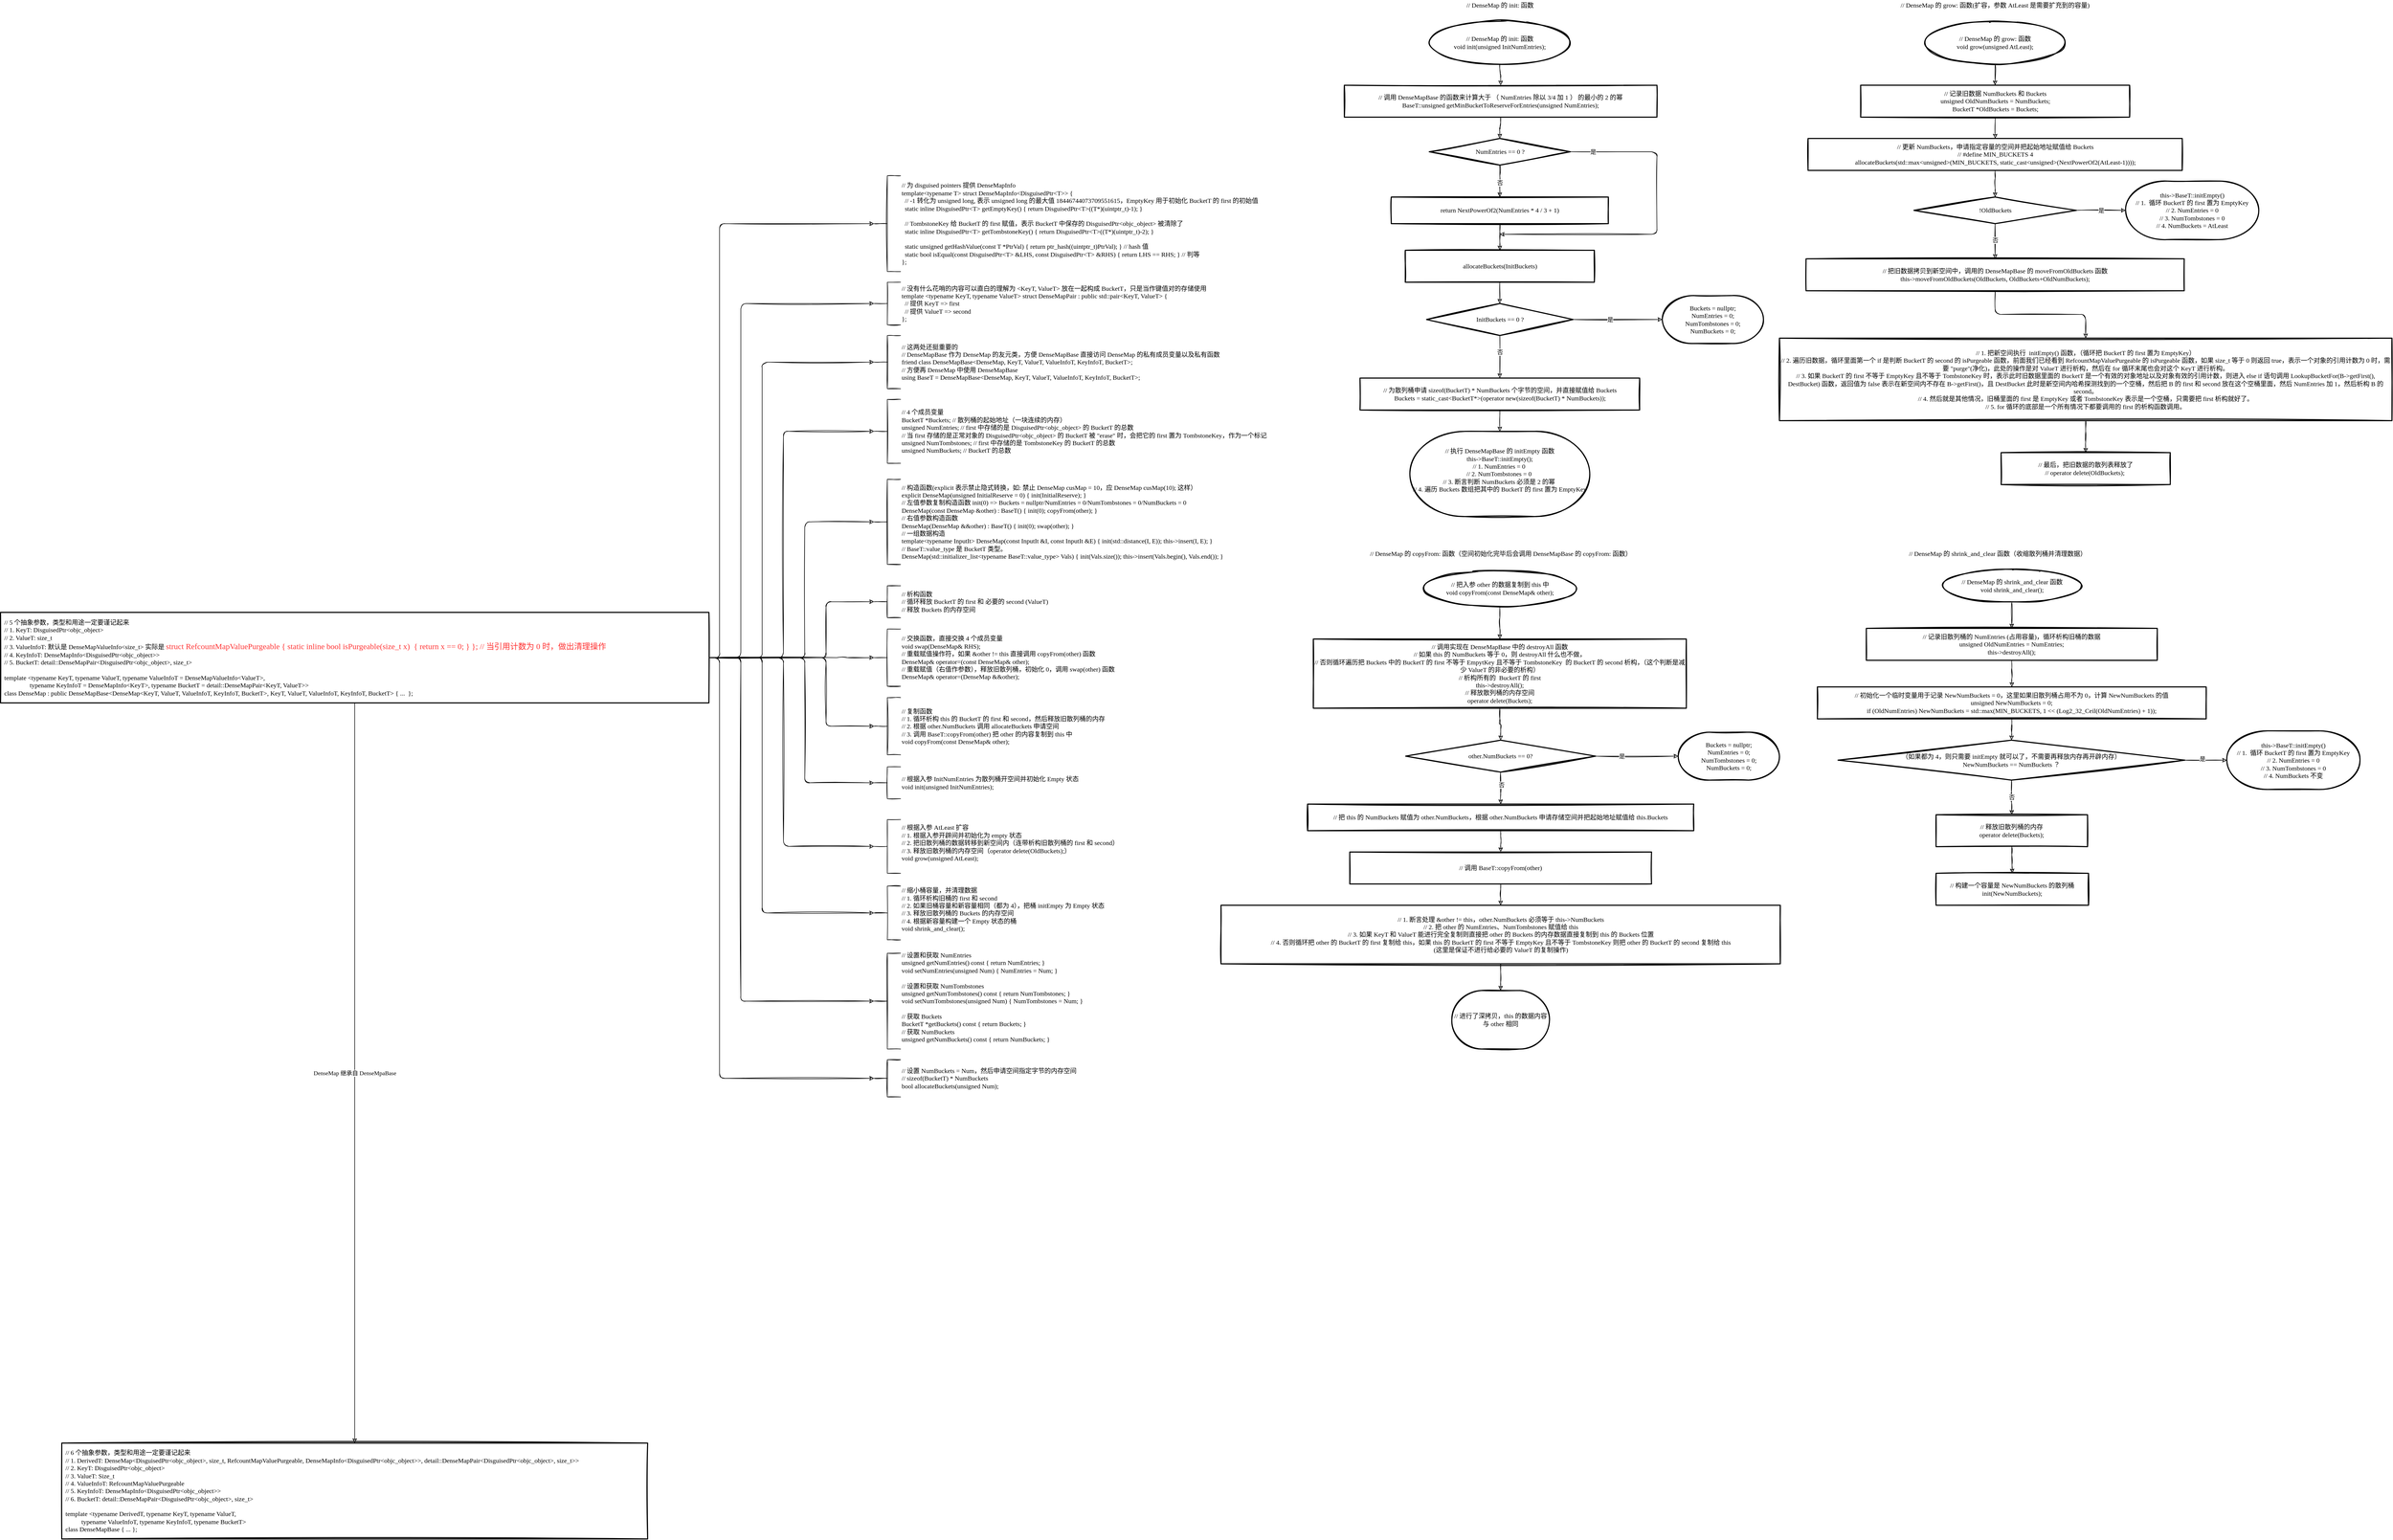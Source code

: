 <mxfile version="13.5.7" type="device"><diagram id="C5RBs43oDa-KdzZeNtuy" name="Page-1"><mxGraphModel dx="4408" dy="2213" grid="1" gridSize="10" guides="1" tooltips="1" connect="1" arrows="1" fold="1" page="1" pageScale="1" pageWidth="827" pageHeight="1169" math="0" shadow="0"><root><mxCell id="WIyWlLk6GJQsqaUBKTNV-0"/><mxCell id="WIyWlLk6GJQsqaUBKTNV-1" parent="WIyWlLk6GJQsqaUBKTNV-0"/><mxCell id="mRfJCPxeIyKDaVydhmNO-0" value="&lt;div&gt;&lt;span&gt;// 6 个抽象参数，类型和用途一定要谨记起来&lt;/span&gt;&lt;/div&gt;&lt;div&gt;&lt;span&gt;// 1. DerivedT: DenseMap&amp;lt;DisguisedPtr&amp;lt;objc_object&amp;gt;, size_t, RefcountMapValuePurgeable, DenseMapInfo&amp;lt;DisguisedPtr&amp;lt;objc_object&amp;gt;&amp;gt;, detail::DenseMapPair&amp;lt;DisguisedPtr&amp;lt;objc_object&amp;gt;, size_t&amp;gt;&amp;gt;&lt;/span&gt;&lt;br&gt;&lt;/div&gt;&lt;div&gt;// 2. KeyT: DisguisedPtr&amp;lt;objc_object&amp;gt;&lt;/div&gt;&lt;div&gt;// 3. ValueT: Size_t&lt;/div&gt;&lt;div&gt;// 4. ValueInfoT: RefcountMapValuePurgeable&lt;/div&gt;&lt;div&gt;// 5. KeyInfoT: DenseMapInfo&amp;lt;DisguisedPtr&amp;lt;objc_object&amp;gt;&amp;gt;&amp;nbsp;&lt;/div&gt;&lt;div&gt;// 6. BucketT: detail::DenseMapPair&amp;lt;DisguisedPtr&amp;lt;objc_object&amp;gt;, size_t&amp;gt;&lt;/div&gt;&lt;div&gt;&lt;br&gt;&lt;/div&gt;&lt;div&gt;template &amp;lt;typename DerivedT, typename KeyT, typename ValueT,&lt;/div&gt;&lt;div&gt;&amp;nbsp; &amp;nbsp; &amp;nbsp; &amp;nbsp; &amp;nbsp; typename ValueInfoT, typename KeyInfoT, typename BucketT&amp;gt;&lt;/div&gt;&lt;div&gt;class DenseMapBase { ... };&lt;/div&gt;" style="whiteSpace=wrap;html=1;absoluteArcSize=1;arcSize=14;strokeWidth=2;align=left;spacingLeft=5;fontFamily=Comic Sans MS;sketch=1;" parent="WIyWlLk6GJQsqaUBKTNV-1" vertex="1"><mxGeometry x="-2075" y="1580" width="1100" height="180" as="geometry"/></mxCell><mxCell id="Aoy8YvqhzSlC-pPpkHlZ-3" value="DenseMap 继承自 DenseMpaBase" style="edgeStyle=orthogonalEdgeStyle;orthogonalLoop=1;jettySize=auto;html=1;entryX=0.5;entryY=0;entryDx=0;entryDy=0;fontFamily=Comic Sans MS;sketch=1;" parent="WIyWlLk6GJQsqaUBKTNV-1" source="Aoy8YvqhzSlC-pPpkHlZ-1" target="mRfJCPxeIyKDaVydhmNO-0" edge="1"><mxGeometry relative="1" as="geometry"/></mxCell><mxCell id="5j2uLAZRHFeiAkOaG-69-5" style="edgeStyle=orthogonalEdgeStyle;rounded=1;sketch=1;orthogonalLoop=1;jettySize=auto;html=1;fontFamily=Comic Sans MS;entryX=0;entryY=0.5;entryDx=0;entryDy=0;entryPerimeter=0;" edge="1" parent="WIyWlLk6GJQsqaUBKTNV-1" source="Aoy8YvqhzSlC-pPpkHlZ-1" target="5j2uLAZRHFeiAkOaG-69-4"><mxGeometry relative="1" as="geometry"><mxPoint x="-840" y="-180" as="targetPoint"/><Array as="points"><mxPoint x="-840" y="105"/><mxPoint x="-840" y="-710"/></Array></mxGeometry></mxCell><mxCell id="5j2uLAZRHFeiAkOaG-69-7" style="edgeStyle=orthogonalEdgeStyle;rounded=1;sketch=1;orthogonalLoop=1;jettySize=auto;html=1;fontFamily=Comic Sans MS;entryX=0;entryY=0.5;entryDx=0;entryDy=0;entryPerimeter=0;" edge="1" parent="WIyWlLk6GJQsqaUBKTNV-1" source="Aoy8YvqhzSlC-pPpkHlZ-1" target="5j2uLAZRHFeiAkOaG-69-6"><mxGeometry relative="1" as="geometry"><mxPoint x="-740" y="-560" as="targetPoint"/><Array as="points"><mxPoint x="-800" y="105"/><mxPoint x="-800" y="-560"/></Array></mxGeometry></mxCell><mxCell id="5j2uLAZRHFeiAkOaG-69-9" style="edgeStyle=orthogonalEdgeStyle;rounded=1;sketch=1;orthogonalLoop=1;jettySize=auto;html=1;fontFamily=Comic Sans MS;entryX=0;entryY=0.5;entryDx=0;entryDy=0;entryPerimeter=0;" edge="1" parent="WIyWlLk6GJQsqaUBKTNV-1" source="Aoy8YvqhzSlC-pPpkHlZ-1" target="5j2uLAZRHFeiAkOaG-69-8"><mxGeometry relative="1" as="geometry"><mxPoint x="-680" y="-450" as="targetPoint"/><Array as="points"><mxPoint x="-760" y="105"/><mxPoint x="-760" y="-450"/></Array></mxGeometry></mxCell><mxCell id="5j2uLAZRHFeiAkOaG-69-11" style="edgeStyle=orthogonalEdgeStyle;rounded=1;sketch=1;orthogonalLoop=1;jettySize=auto;html=1;fontFamily=Comic Sans MS;entryX=0;entryY=0.5;entryDx=0;entryDy=0;entryPerimeter=0;" edge="1" parent="WIyWlLk6GJQsqaUBKTNV-1" source="Aoy8YvqhzSlC-pPpkHlZ-1" target="5j2uLAZRHFeiAkOaG-69-10"><mxGeometry relative="1" as="geometry"><mxPoint x="-710" y="-330" as="targetPoint"/><Array as="points"><mxPoint x="-720" y="105"/><mxPoint x="-720" y="-320"/><mxPoint x="-550" y="-320"/></Array></mxGeometry></mxCell><mxCell id="5j2uLAZRHFeiAkOaG-69-46" style="edgeStyle=orthogonalEdgeStyle;rounded=1;sketch=1;orthogonalLoop=1;jettySize=auto;html=1;fontFamily=Comic Sans MS;entryX=0;entryY=0.5;entryDx=0;entryDy=0;entryPerimeter=0;" edge="1" parent="WIyWlLk6GJQsqaUBKTNV-1" source="Aoy8YvqhzSlC-pPpkHlZ-1" target="5j2uLAZRHFeiAkOaG-69-45"><mxGeometry relative="1" as="geometry"><mxPoint x="-680" y="-170" as="targetPoint"/><Array as="points"><mxPoint x="-680" y="105"/><mxPoint x="-680" y="-150"/></Array></mxGeometry></mxCell><mxCell id="5j2uLAZRHFeiAkOaG-69-67" style="edgeStyle=orthogonalEdgeStyle;rounded=1;sketch=1;orthogonalLoop=1;jettySize=auto;html=1;fontFamily=Comic Sans MS;entryX=0;entryY=0.5;entryDx=0;entryDy=0;entryPerimeter=0;" edge="1" parent="WIyWlLk6GJQsqaUBKTNV-1" source="Aoy8YvqhzSlC-pPpkHlZ-1" target="5j2uLAZRHFeiAkOaG-69-66"><mxGeometry relative="1" as="geometry"><mxPoint x="-630" as="targetPoint"/><Array as="points"><mxPoint x="-640" y="105"/><mxPoint x="-640"/></Array></mxGeometry></mxCell><mxCell id="5j2uLAZRHFeiAkOaG-69-106" style="edgeStyle=orthogonalEdgeStyle;rounded=1;sketch=1;orthogonalLoop=1;jettySize=auto;html=1;entryX=0;entryY=0.5;entryDx=0;entryDy=0;entryPerimeter=0;fontFamily=Comic Sans MS;" edge="1" parent="WIyWlLk6GJQsqaUBKTNV-1" source="Aoy8YvqhzSlC-pPpkHlZ-1" target="5j2uLAZRHFeiAkOaG-69-105"><mxGeometry relative="1" as="geometry"><Array as="points"><mxPoint x="-610" y="105"/><mxPoint x="-610" y="105"/></Array></mxGeometry></mxCell><mxCell id="5j2uLAZRHFeiAkOaG-69-108" style="edgeStyle=orthogonalEdgeStyle;rounded=1;sketch=1;orthogonalLoop=1;jettySize=auto;html=1;fontFamily=Comic Sans MS;entryX=0;entryY=0.5;entryDx=0;entryDy=0;entryPerimeter=0;" edge="1" parent="WIyWlLk6GJQsqaUBKTNV-1" source="Aoy8YvqhzSlC-pPpkHlZ-1" target="5j2uLAZRHFeiAkOaG-69-107"><mxGeometry relative="1" as="geometry"><mxPoint x="-600" y="240.0" as="targetPoint"/><Array as="points"><mxPoint x="-640" y="105"/><mxPoint x="-640" y="234"/></Array></mxGeometry></mxCell><mxCell id="5j2uLAZRHFeiAkOaG-69-110" style="edgeStyle=orthogonalEdgeStyle;rounded=1;sketch=1;orthogonalLoop=1;jettySize=auto;html=1;fontFamily=Comic Sans MS;entryX=0;entryY=0.5;entryDx=0;entryDy=0;entryPerimeter=0;" edge="1" parent="WIyWlLk6GJQsqaUBKTNV-1" source="Aoy8YvqhzSlC-pPpkHlZ-1" target="5j2uLAZRHFeiAkOaG-69-109"><mxGeometry relative="1" as="geometry"><mxPoint x="-660" y="360.0" as="targetPoint"/><Array as="points"><mxPoint x="-680" y="105"/><mxPoint x="-680" y="340"/></Array></mxGeometry></mxCell><mxCell id="5j2uLAZRHFeiAkOaG-69-112" style="edgeStyle=orthogonalEdgeStyle;rounded=1;sketch=1;orthogonalLoop=1;jettySize=auto;html=1;fontFamily=Comic Sans MS;entryX=0;entryY=0.5;entryDx=0;entryDy=0;entryPerimeter=0;" edge="1" parent="WIyWlLk6GJQsqaUBKTNV-1" source="Aoy8YvqhzSlC-pPpkHlZ-1" target="5j2uLAZRHFeiAkOaG-69-111"><mxGeometry relative="1" as="geometry"><mxPoint x="-720" y="430.0" as="targetPoint"/><Array as="points"><mxPoint x="-720" y="105"/><mxPoint x="-720" y="460"/></Array></mxGeometry></mxCell><mxCell id="5j2uLAZRHFeiAkOaG-69-114" style="edgeStyle=orthogonalEdgeStyle;rounded=1;sketch=1;orthogonalLoop=1;jettySize=auto;html=1;fontFamily=Comic Sans MS;entryX=0;entryY=0.5;entryDx=0;entryDy=0;entryPerimeter=0;" edge="1" parent="WIyWlLk6GJQsqaUBKTNV-1" source="Aoy8YvqhzSlC-pPpkHlZ-1" target="5j2uLAZRHFeiAkOaG-69-113"><mxGeometry relative="1" as="geometry"><mxPoint x="-750" y="580.0" as="targetPoint"/><Array as="points"><mxPoint x="-760" y="105"/><mxPoint x="-760" y="585"/></Array></mxGeometry></mxCell><mxCell id="5j2uLAZRHFeiAkOaG-69-116" style="edgeStyle=orthogonalEdgeStyle;rounded=1;sketch=1;orthogonalLoop=1;jettySize=auto;html=1;fontFamily=Comic Sans MS;entryX=0;entryY=0.5;entryDx=0;entryDy=0;entryPerimeter=0;" edge="1" parent="WIyWlLk6GJQsqaUBKTNV-1" source="Aoy8YvqhzSlC-pPpkHlZ-1" target="5j2uLAZRHFeiAkOaG-69-115"><mxGeometry relative="1" as="geometry"><mxPoint x="-780" y="710.0" as="targetPoint"/><Array as="points"><mxPoint x="-800" y="105"/><mxPoint x="-800" y="750"/></Array></mxGeometry></mxCell><mxCell id="5j2uLAZRHFeiAkOaG-69-118" style="edgeStyle=orthogonalEdgeStyle;rounded=1;sketch=1;orthogonalLoop=1;jettySize=auto;html=1;fontFamily=Comic Sans MS;entryX=0;entryY=0.5;entryDx=0;entryDy=0;entryPerimeter=0;" edge="1" parent="WIyWlLk6GJQsqaUBKTNV-1" source="Aoy8YvqhzSlC-pPpkHlZ-1" target="5j2uLAZRHFeiAkOaG-69-117"><mxGeometry relative="1" as="geometry"><mxPoint x="-810" y="900.0" as="targetPoint"/><Array as="points"><mxPoint x="-840" y="105"/><mxPoint x="-840" y="895"/></Array></mxGeometry></mxCell><mxCell id="Aoy8YvqhzSlC-pPpkHlZ-1" value="&lt;div&gt;// 5 个抽象参数，类型和用途一定要谨记起来&lt;/div&gt;&lt;div&gt;// 1. KeyT: DisguisedPtr&amp;lt;objc_object&amp;gt;&lt;/div&gt;&lt;div&gt;// 2. ValueT: size_t&lt;/div&gt;&lt;div&gt;// 3. ValueInfoT: 默认是 DenseMapValueInfo&amp;lt;size_t&amp;gt; 实际是 &lt;font style=&quot;font-size: 15px&quot; color=&quot;#ff3333&quot;&gt;struct RefcountMapValuePurgeable { static inline bool isPurgeable(size_t x)&amp;nbsp; { return x == 0; } }; // 当引用计数为 0 时，做出清理操作&lt;/font&gt;&lt;/div&gt;&lt;div&gt;// 4. KeyInfoT: DenseMapInfo&amp;lt;DisguisedPtr&amp;lt;objc_object&amp;gt;&amp;gt;&lt;/div&gt;&lt;div&gt;// 5. BucketT: detail::DenseMapPair&amp;lt;DisguisedPtr&amp;lt;objc_object&amp;gt;, size_t&amp;gt;&lt;/div&gt;&lt;div&gt;&lt;br&gt;&lt;/div&gt;&lt;div&gt;template &amp;lt;typename KeyT, typename ValueT,&amp;nbsp;&lt;span&gt;typename ValueInfoT = DenseMapValueInfo&amp;lt;ValueT&amp;gt;,&amp;nbsp;&lt;/span&gt;&lt;/div&gt;&lt;div&gt;&lt;span&gt;&amp;nbsp; &amp;nbsp; &amp;nbsp; &amp;nbsp; &amp;nbsp; &amp;nbsp; &amp;nbsp; &amp;nbsp; typename KeyInfoT = DenseMapInfo&amp;lt;KeyT&amp;gt;,&amp;nbsp;&lt;/span&gt;&lt;span&gt;typename BucketT = detail::DenseMapPair&amp;lt;KeyT, ValueT&amp;gt;&amp;gt;&lt;/span&gt;&lt;/div&gt;&lt;div&gt;class DenseMap : public DenseMapBase&amp;lt;DenseMap&amp;lt;KeyT, ValueT, ValueInfoT, KeyInfoT, BucketT&amp;gt;,&amp;nbsp;&lt;span&gt;KeyT, ValueT, ValueInfoT, KeyInfoT, BucketT&amp;gt; { ...&amp;nbsp; };&lt;/span&gt;&lt;/div&gt;" style="whiteSpace=wrap;html=1;fontFamily=Comic Sans MS;align=left;strokeWidth=2;spacingLeft=5;arcSize=14;sketch=1;" parent="WIyWlLk6GJQsqaUBKTNV-1" vertex="1"><mxGeometry x="-2190" y="20" width="1330" height="170" as="geometry"/></mxCell><mxCell id="5j2uLAZRHFeiAkOaG-69-4" value="&lt;span&gt;// 为 disguised pointers 提供 DenseMapInfo&lt;/span&gt;&lt;br&gt;&lt;div&gt;template&amp;lt;typename T&amp;gt; struct DenseMapInfo&amp;lt;DisguisedPtr&amp;lt;T&amp;gt;&amp;gt; {&lt;/div&gt;&lt;div&gt;&amp;nbsp; // -1 转化为 unsigned long, 表示 unsigned long 的最大值 18446744073709551615，EmptyKey 用于初始化 BucketT 的 first 的初始值&lt;/div&gt;&lt;div&gt;&amp;nbsp; static inline DisguisedPtr&amp;lt;T&amp;gt; getEmptyKey() { return DisguisedPtr&amp;lt;T&amp;gt;((T*)(uintptr_t)-1); }&lt;/div&gt;&lt;div&gt;&lt;br&gt;&lt;/div&gt;&lt;div&gt;&amp;nbsp; // TombstoneKey 给 BucketT 的 first 赋值，表示 BucketT 中保存的 DisguisedPtr&amp;lt;objc_object&amp;gt; 被清除了&lt;/div&gt;&lt;div&gt;&amp;nbsp; static inline DisguisedPtr&amp;lt;T&amp;gt; getTombstoneKey() { return DisguisedPtr&amp;lt;T&amp;gt;((T*)(uintptr_t)-2); }&lt;/div&gt;&lt;div&gt;&lt;br&gt;&lt;/div&gt;&lt;div&gt;&amp;nbsp; static unsigned getHashValue(const T *PtrVal) { return ptr_hash((uintptr_t)PtrVal); } // hash 值&lt;/div&gt;&lt;div&gt;&amp;nbsp; static bool isEqual(const DisguisedPtr&amp;lt;T&amp;gt; &amp;amp;LHS, const DisguisedPtr&amp;lt;T&amp;gt; &amp;amp;RHS) { return LHS == RHS; } // 判等&lt;/div&gt;&lt;div&gt;};&lt;/div&gt;" style="strokeWidth=1;html=1;shape=mxgraph.flowchart.annotation_2;align=left;labelPosition=right;pointerEvents=1;rounded=0;sketch=1;fontFamily=Comic Sans MS;" vertex="1" parent="WIyWlLk6GJQsqaUBKTNV-1"><mxGeometry x="-550" y="-800" width="50" height="180" as="geometry"/></mxCell><mxCell id="5j2uLAZRHFeiAkOaG-69-6" value="&lt;div&gt;// 没有什么花哨的内容可以直白的理解为 &amp;lt;KeyT, ValueT&amp;gt; 放在一起构成 BucketT，只是当作键值对的存储使用&lt;/div&gt;&lt;div&gt;template &amp;lt;typename KeyT, typename ValueT&amp;gt; struct DenseMapPair : public std::pair&amp;lt;KeyT, ValueT&amp;gt; {&lt;/div&gt;&lt;div&gt;&amp;nbsp; // 提供 KeyT =&amp;gt; first&amp;nbsp;&lt;/div&gt;&lt;div&gt;&amp;nbsp; // 提供 ValueT =&amp;gt; second&amp;nbsp;&lt;/div&gt;&lt;div&gt;};&lt;/div&gt;" style="strokeWidth=1;html=1;shape=mxgraph.flowchart.annotation_2;align=left;labelPosition=right;pointerEvents=1;rounded=0;sketch=1;fontFamily=Comic Sans MS;" vertex="1" parent="WIyWlLk6GJQsqaUBKTNV-1"><mxGeometry x="-550" y="-600" width="50" height="80" as="geometry"/></mxCell><mxCell id="5j2uLAZRHFeiAkOaG-69-8" value="&lt;div&gt;// 这两处还挺重要的&lt;/div&gt;&lt;div&gt;// DenseMapBase 作为 DenseMap 的友元类，方便 DenseMapBase 直接访问 DenseMap 的私有成员变量以及私有函数&lt;/div&gt;&lt;div&gt;friend class DenseMapBase&amp;lt;DenseMap, KeyT, ValueT, ValueInfoT, KeyInfoT, BucketT&amp;gt;;&lt;/div&gt;&lt;div&gt;// 方便再 DenseMap 中使用 DenseMapBase&lt;/div&gt;&lt;div&gt;using BaseT = DenseMapBase&amp;lt;DenseMap, KeyT, ValueT, ValueInfoT, KeyInfoT, BucketT&amp;gt;;&lt;/div&gt;" style="strokeWidth=1;html=1;shape=mxgraph.flowchart.annotation_2;align=left;labelPosition=right;pointerEvents=1;rounded=0;sketch=1;fontFamily=Comic Sans MS;" vertex="1" parent="WIyWlLk6GJQsqaUBKTNV-1"><mxGeometry x="-550" y="-500" width="50" height="100" as="geometry"/></mxCell><mxCell id="5j2uLAZRHFeiAkOaG-69-10" value="&lt;div&gt;// 4 个成员变量&lt;/div&gt;&lt;div&gt;BucketT *Buckets; // 散列桶的起始地址（一块连续的内存）&lt;/div&gt;&lt;div&gt;unsigned NumEntries; // first 中存储的是 DisguisedPtr&amp;lt;objc_object&amp;gt; 的 BucketT 的总数&lt;/div&gt;&lt;div&gt;// 当 first 存储的是正常对象的 DisguisedPtr&amp;lt;objc_object&amp;gt; 的 BucketT 被 &quot;erase&quot; 时，会把它的 first 置为 TombstoneKey，作为一个标记&lt;/div&gt;&lt;div&gt;unsigned NumTombstones; // first 中存储的是 TombstoneKey 的 BucketT 的总数&lt;/div&gt;&lt;div&gt;unsigned NumBuckets; // BucketT 的总数&lt;/div&gt;" style="strokeWidth=1;html=1;shape=mxgraph.flowchart.annotation_2;align=left;labelPosition=right;pointerEvents=1;rounded=0;sketch=1;fontFamily=Comic Sans MS;" vertex="1" parent="WIyWlLk6GJQsqaUBKTNV-1"><mxGeometry x="-550" y="-380" width="50" height="120" as="geometry"/></mxCell><mxCell id="5j2uLAZRHFeiAkOaG-69-20" value="" style="edgeStyle=orthogonalEdgeStyle;rounded=1;sketch=1;orthogonalLoop=1;jettySize=auto;html=1;fontFamily=Comic Sans MS;" edge="1" parent="WIyWlLk6GJQsqaUBKTNV-1" source="5j2uLAZRHFeiAkOaG-69-13" target="5j2uLAZRHFeiAkOaG-69-19"><mxGeometry relative="1" as="geometry"/></mxCell><mxCell id="5j2uLAZRHFeiAkOaG-69-13" value="// DenseMap 的 init: 函数&lt;br&gt;void init(unsigned InitNumEntries);" style="strokeWidth=2;html=1;shape=mxgraph.flowchart.start_1;whiteSpace=wrap;rounded=0;sketch=1;fillColor=#ffffff;fontFamily=Comic Sans MS;align=center;spacingLeft=0;spacing=2;spacingTop=0;spacingBottom=0;" vertex="1" parent="WIyWlLk6GJQsqaUBKTNV-1"><mxGeometry x="490" y="-1090" width="270" height="80" as="geometry"/></mxCell><mxCell id="5j2uLAZRHFeiAkOaG-69-22" value="" style="edgeStyle=orthogonalEdgeStyle;rounded=1;sketch=1;orthogonalLoop=1;jettySize=auto;html=1;fontFamily=Comic Sans MS;" edge="1" parent="WIyWlLk6GJQsqaUBKTNV-1" source="5j2uLAZRHFeiAkOaG-69-19" target="5j2uLAZRHFeiAkOaG-69-21"><mxGeometry relative="1" as="geometry"/></mxCell><mxCell id="5j2uLAZRHFeiAkOaG-69-19" value="// 调用 DenseMapBase 的函数来计算大于 （ NumEntries 除以 3/4 加 1 ） 的最小的 2 的幂&lt;br&gt;BaseT::unsigned getMinBucketToReserveForEntries(unsigned NumEntries);" style="whiteSpace=wrap;html=1;rounded=0;fontFamily=Comic Sans MS;strokeWidth=2;spacing=2;spacingTop=0;spacingLeft=0;spacingBottom=0;sketch=1;" vertex="1" parent="WIyWlLk6GJQsqaUBKTNV-1"><mxGeometry x="333.13" y="-970" width="586.87" height="60" as="geometry"/></mxCell><mxCell id="5j2uLAZRHFeiAkOaG-69-24" value="" style="edgeStyle=orthogonalEdgeStyle;rounded=1;sketch=1;orthogonalLoop=1;jettySize=auto;html=1;fontFamily=Comic Sans MS;" edge="1" parent="WIyWlLk6GJQsqaUBKTNV-1" source="5j2uLAZRHFeiAkOaG-69-21" target="5j2uLAZRHFeiAkOaG-69-23"><mxGeometry relative="1" as="geometry"/></mxCell><mxCell id="5j2uLAZRHFeiAkOaG-69-25" value="否" style="edgeLabel;html=1;align=center;verticalAlign=middle;resizable=0;points=[];fontFamily=Comic Sans MS;" vertex="1" connectable="0" parent="5j2uLAZRHFeiAkOaG-69-24"><mxGeometry x="0.08" y="4" relative="1" as="geometry"><mxPoint x="-4" as="offset"/></mxGeometry></mxCell><mxCell id="5j2uLAZRHFeiAkOaG-69-37" value="是" style="edgeStyle=orthogonalEdgeStyle;rounded=1;sketch=1;orthogonalLoop=1;jettySize=auto;html=1;fontFamily=Comic Sans MS;" edge="1" parent="WIyWlLk6GJQsqaUBKTNV-1" source="5j2uLAZRHFeiAkOaG-69-21"><mxGeometry x="-0.861" relative="1" as="geometry"><mxPoint x="625" y="-690" as="targetPoint"/><Array as="points"><mxPoint x="920" y="-845"/><mxPoint x="920" y="-690"/></Array><mxPoint as="offset"/></mxGeometry></mxCell><mxCell id="5j2uLAZRHFeiAkOaG-69-21" value="NumEntries == 0 ?" style="rhombus;whiteSpace=wrap;html=1;rounded=0;fontFamily=Comic Sans MS;strokeWidth=2;spacing=2;spacingTop=0;spacingLeft=0;spacingBottom=0;sketch=1;" vertex="1" parent="WIyWlLk6GJQsqaUBKTNV-1"><mxGeometry x="492.5" y="-870" width="265" height="50" as="geometry"/></mxCell><mxCell id="5j2uLAZRHFeiAkOaG-69-28" value="" style="edgeStyle=orthogonalEdgeStyle;rounded=1;sketch=1;orthogonalLoop=1;jettySize=auto;html=1;fontFamily=Comic Sans MS;" edge="1" parent="WIyWlLk6GJQsqaUBKTNV-1" source="5j2uLAZRHFeiAkOaG-69-23" target="5j2uLAZRHFeiAkOaG-69-27"><mxGeometry relative="1" as="geometry"/></mxCell><mxCell id="5j2uLAZRHFeiAkOaG-69-23" value="return NextPowerOf2(NumEntries * 4 / 3 + 1)" style="whiteSpace=wrap;html=1;rounded=0;fontFamily=Comic Sans MS;strokeWidth=2;spacing=2;spacingTop=0;spacingLeft=0;spacingBottom=0;sketch=1;" vertex="1" parent="WIyWlLk6GJQsqaUBKTNV-1"><mxGeometry x="421.25" y="-760" width="407.5" height="50" as="geometry"/></mxCell><mxCell id="5j2uLAZRHFeiAkOaG-69-30" value="" style="edgeStyle=orthogonalEdgeStyle;rounded=1;sketch=1;orthogonalLoop=1;jettySize=auto;html=1;fontFamily=Comic Sans MS;" edge="1" parent="WIyWlLk6GJQsqaUBKTNV-1" source="5j2uLAZRHFeiAkOaG-69-27" target="5j2uLAZRHFeiAkOaG-69-29"><mxGeometry relative="1" as="geometry"/></mxCell><mxCell id="5j2uLAZRHFeiAkOaG-69-27" value="allocateBuckets(InitBuckets)" style="whiteSpace=wrap;html=1;rounded=0;fontFamily=Comic Sans MS;strokeWidth=2;spacing=2;spacingTop=0;spacingLeft=0;spacingBottom=0;sketch=1;" vertex="1" parent="WIyWlLk6GJQsqaUBKTNV-1"><mxGeometry x="447.5" y="-660" width="355" height="60" as="geometry"/></mxCell><mxCell id="5j2uLAZRHFeiAkOaG-69-32" value="" style="edgeStyle=orthogonalEdgeStyle;rounded=1;sketch=1;orthogonalLoop=1;jettySize=auto;html=1;fontFamily=Comic Sans MS;" edge="1" parent="WIyWlLk6GJQsqaUBKTNV-1" source="5j2uLAZRHFeiAkOaG-69-29" target="5j2uLAZRHFeiAkOaG-69-31"><mxGeometry relative="1" as="geometry"/></mxCell><mxCell id="5j2uLAZRHFeiAkOaG-69-33" value="是" style="edgeLabel;html=1;align=center;verticalAlign=middle;resizable=0;points=[];fontFamily=Comic Sans MS;" vertex="1" connectable="0" parent="5j2uLAZRHFeiAkOaG-69-32"><mxGeometry x="-0.259" y="2" relative="1" as="geometry"><mxPoint x="7.06" y="2" as="offset"/></mxGeometry></mxCell><mxCell id="5j2uLAZRHFeiAkOaG-69-35" value="" style="edgeStyle=orthogonalEdgeStyle;rounded=1;sketch=1;orthogonalLoop=1;jettySize=auto;html=1;fontFamily=Comic Sans MS;" edge="1" parent="WIyWlLk6GJQsqaUBKTNV-1" source="5j2uLAZRHFeiAkOaG-69-29" target="5j2uLAZRHFeiAkOaG-69-34"><mxGeometry relative="1" as="geometry"/></mxCell><mxCell id="5j2uLAZRHFeiAkOaG-69-36" value="否" style="edgeLabel;html=1;align=center;verticalAlign=middle;resizable=0;points=[];fontFamily=Comic Sans MS;" vertex="1" connectable="0" parent="5j2uLAZRHFeiAkOaG-69-35"><mxGeometry x="-0.231" y="2" relative="1" as="geometry"><mxPoint x="-2" as="offset"/></mxGeometry></mxCell><mxCell id="5j2uLAZRHFeiAkOaG-69-29" value="InitBuckets == 0 ?" style="rhombus;whiteSpace=wrap;html=1;rounded=0;fontFamily=Comic Sans MS;strokeWidth=2;spacing=2;spacingTop=0;spacingLeft=0;spacingBottom=0;sketch=1;" vertex="1" parent="WIyWlLk6GJQsqaUBKTNV-1"><mxGeometry x="487.5" y="-560" width="275" height="60" as="geometry"/></mxCell><mxCell id="5j2uLAZRHFeiAkOaG-69-31" value="Buckets = nullptr;&lt;br&gt;NumEntries = 0;&lt;br&gt;NumTombstones = 0;&lt;br&gt;NumBuckets = 0;&lt;br&gt;" style="strokeWidth=2;html=1;shape=mxgraph.flowchart.terminator;whiteSpace=wrap;rounded=0;sketch=1;fillColor=#ffffff;fontFamily=Comic Sans MS;align=center;" vertex="1" parent="WIyWlLk6GJQsqaUBKTNV-1"><mxGeometry x="930" y="-575" width="190" height="90" as="geometry"/></mxCell><mxCell id="5j2uLAZRHFeiAkOaG-69-39" value="" style="edgeStyle=orthogonalEdgeStyle;rounded=1;sketch=1;orthogonalLoop=1;jettySize=auto;html=1;fontFamily=Comic Sans MS;entryX=0.5;entryY=0;entryDx=0;entryDy=0;entryPerimeter=0;" edge="1" parent="WIyWlLk6GJQsqaUBKTNV-1" source="5j2uLAZRHFeiAkOaG-69-34" target="5j2uLAZRHFeiAkOaG-69-43"><mxGeometry relative="1" as="geometry"><mxPoint x="625" y="-270" as="targetPoint"/></mxGeometry></mxCell><mxCell id="5j2uLAZRHFeiAkOaG-69-34" value="&lt;div&gt;// 为散列桶申请 sizeof(BucketT) * NumBuckets 个字节的空间，并直接赋值给 Buckets&lt;/div&gt;&lt;div&gt;Buckets = static_cast&amp;lt;BucketT*&amp;gt;(operator new(sizeof(BucketT) * NumBuckets));&lt;/div&gt;" style="whiteSpace=wrap;html=1;rounded=0;fontFamily=Comic Sans MS;strokeWidth=2;spacing=2;spacingTop=0;spacingLeft=0;spacingBottom=0;sketch=1;" vertex="1" parent="WIyWlLk6GJQsqaUBKTNV-1"><mxGeometry x="362.5" y="-420" width="525" height="60" as="geometry"/></mxCell><mxCell id="5j2uLAZRHFeiAkOaG-69-43" value="&lt;div&gt;// 执行 DenseMapBase 的 initEmpty 函数&lt;/div&gt;&lt;div&gt;this-&amp;gt;BaseT::initEmpty();&lt;/div&gt;&lt;div&gt;// 1. NumEntries = 0&amp;nbsp;&lt;/div&gt;&lt;div&gt;// 2. NumTombstones = 0&amp;nbsp;&lt;/div&gt;&lt;div&gt;// 3. 断言判断 NumBuckets 必须是 2 的幂&amp;nbsp;&lt;/div&gt;&lt;div&gt;// 4. 遍历 Buckets 数组把其中的 BucketT 的 first 置为 EmptyKey&lt;/div&gt;&lt;div&gt;&lt;br&gt;&lt;/div&gt;" style="strokeWidth=2;html=1;shape=mxgraph.flowchart.terminator;whiteSpace=wrap;rounded=0;sketch=1;fillColor=#ffffff;fontFamily=Comic Sans MS;align=center;aspect=fixed;" vertex="1" parent="WIyWlLk6GJQsqaUBKTNV-1"><mxGeometry x="456.11" y="-320" width="337.78" height="160" as="geometry"/></mxCell><mxCell id="5j2uLAZRHFeiAkOaG-69-44" value="// DenseMap 的 init: 函数" style="text;html=1;strokeColor=none;fillColor=none;align=center;verticalAlign=middle;whiteSpace=wrap;rounded=0;sketch=1;fontFamily=Comic Sans MS;" vertex="1" parent="WIyWlLk6GJQsqaUBKTNV-1"><mxGeometry x="382.5" y="-1130" width="485" height="20" as="geometry"/></mxCell><mxCell id="5j2uLAZRHFeiAkOaG-69-45" value="&lt;div&gt;// 构造函数(explicit 表示禁止隐式转换，如: 禁止 DenseMap cusMap = 10，应 DenseMap cusMap(10); 这样）&lt;/div&gt;&lt;div&gt;explicit DenseMap(unsigned InitialReserve = 0) { init(InitialReserve); }&lt;/div&gt;&lt;div&gt;// 左值参数复制构造函数 init(0) =&amp;gt; Buckets = nullptr/NumEntries = 0/NumTombstones = 0/NumBuckets = 0&lt;/div&gt;&lt;div&gt;DenseMap(const DenseMap &amp;amp;other) : BaseT() { init(0); copyFrom(other); }&lt;/div&gt;&lt;div&gt;// 右值参数构造函数&lt;/div&gt;&lt;div&gt;DenseMap(DenseMap &amp;amp;&amp;amp;other) : BaseT() { init(0); swap(other); }&lt;/div&gt;&lt;div&gt;// 一组数据构造&lt;/div&gt;&lt;div&gt;template&amp;lt;typename InputIt&amp;gt; DenseMap(const InputIt &amp;amp;I, const InputIt &amp;amp;E) { init(std::distance(I, E)); this-&amp;gt;insert(I, E); }&lt;/div&gt;&lt;div&gt;// BaseT::value_type 是 BucketT 类型。&lt;/div&gt;&lt;div&gt;DenseMap(std::initializer_list&amp;lt;typename BaseT::value_type&amp;gt; Vals) { init(Vals.size()); this-&amp;gt;insert(Vals.begin(), Vals.end()); }&lt;/div&gt;" style="strokeWidth=1;html=1;shape=mxgraph.flowchart.annotation_2;align=left;labelPosition=right;pointerEvents=1;rounded=0;sketch=1;fontFamily=Comic Sans MS;" vertex="1" parent="WIyWlLk6GJQsqaUBKTNV-1"><mxGeometry x="-550" y="-230" width="50" height="160" as="geometry"/></mxCell><mxCell id="5j2uLAZRHFeiAkOaG-69-47" value="// DenseMap 的 copyFrom: 函数（空间初始化完毕后会调用 DenseMapBase 的 copyFrom: 函数）" style="text;html=1;strokeColor=none;fillColor=none;align=center;verticalAlign=middle;whiteSpace=wrap;rounded=0;sketch=1;fontFamily=Comic Sans MS;" vertex="1" parent="WIyWlLk6GJQsqaUBKTNV-1"><mxGeometry x="347.81" y="-100" width="557.5" height="20" as="geometry"/></mxCell><mxCell id="5j2uLAZRHFeiAkOaG-69-50" value="" style="edgeStyle=orthogonalEdgeStyle;rounded=1;sketch=1;orthogonalLoop=1;jettySize=auto;html=1;fontFamily=Comic Sans MS;" edge="1" parent="WIyWlLk6GJQsqaUBKTNV-1" source="5j2uLAZRHFeiAkOaG-69-48" target="5j2uLAZRHFeiAkOaG-69-49"><mxGeometry relative="1" as="geometry"/></mxCell><mxCell id="5j2uLAZRHFeiAkOaG-69-48" value="// 把入参 other 的数据复制到 this 中&lt;br&gt;void copyFrom(const DenseMap&amp;amp; other);" style="strokeWidth=2;html=1;shape=mxgraph.flowchart.start_1;whiteSpace=wrap;rounded=0;sketch=1;fillColor=#ffffff;fontFamily=Comic Sans MS;align=center;" vertex="1" parent="WIyWlLk6GJQsqaUBKTNV-1"><mxGeometry x="477.5" y="-60" width="295" height="70" as="geometry"/></mxCell><mxCell id="5j2uLAZRHFeiAkOaG-69-54" value="" style="edgeStyle=orthogonalEdgeStyle;rounded=1;sketch=1;orthogonalLoop=1;jettySize=auto;html=1;fontFamily=Comic Sans MS;" edge="1" parent="WIyWlLk6GJQsqaUBKTNV-1" source="5j2uLAZRHFeiAkOaG-69-49" target="5j2uLAZRHFeiAkOaG-69-53"><mxGeometry relative="1" as="geometry"/></mxCell><mxCell id="5j2uLAZRHFeiAkOaG-69-49" value="&lt;div&gt;// 调用实现在 DenseMapBase 中的 destroyAll 函数&lt;/div&gt;&lt;div&gt;// 如果 this 的 NumBuckets 等于 0，则 destroyAll 什么也不做，&lt;/div&gt;&lt;div&gt;// 否则循环遍历把 Buckets 中的 BucketT 的 first 不等于 EmpytKey 且不等于 TombstoneKey&amp;nbsp; 的 BucketT 的 second 析构，（这个判断是减少 ValueT 的非必要的析构）&lt;/div&gt;&lt;div&gt;// 析构所有的&amp;nbsp; BucketT 的 first&lt;/div&gt;&lt;div&gt;this-&amp;gt;destroyAll();&lt;/div&gt;&lt;div&gt;// 释放散列桶的内存空间&lt;/div&gt;&lt;div&gt;operator delete(Buckets);&lt;/div&gt;" style="whiteSpace=wrap;html=1;rounded=0;fontFamily=Comic Sans MS;strokeWidth=2;sketch=1;" vertex="1" parent="WIyWlLk6GJQsqaUBKTNV-1"><mxGeometry x="274.85" y="70" width="700.31" height="130" as="geometry"/></mxCell><mxCell id="5j2uLAZRHFeiAkOaG-69-61" value="" style="edgeStyle=orthogonalEdgeStyle;rounded=1;sketch=1;orthogonalLoop=1;jettySize=auto;html=1;fontFamily=Comic Sans MS;" edge="1" parent="WIyWlLk6GJQsqaUBKTNV-1" source="5j2uLAZRHFeiAkOaG-69-51" target="5j2uLAZRHFeiAkOaG-69-60"><mxGeometry relative="1" as="geometry"/></mxCell><mxCell id="5j2uLAZRHFeiAkOaG-69-51" value="// 把 this 的 NumBuckets 赋值为 other.NumBuckets，根据 other.NumBuckets 申请存储空间并把起始地址赋值给 this.Buckets&lt;br&gt;" style="whiteSpace=wrap;html=1;rounded=0;fontFamily=Comic Sans MS;strokeWidth=2;sketch=1;" vertex="1" parent="WIyWlLk6GJQsqaUBKTNV-1"><mxGeometry x="264.07" y="380" width="725" height="50" as="geometry"/></mxCell><mxCell id="5j2uLAZRHFeiAkOaG-69-56" style="edgeStyle=orthogonalEdgeStyle;rounded=1;sketch=1;orthogonalLoop=1;jettySize=auto;html=1;entryX=0;entryY=0.5;entryDx=0;entryDy=0;entryPerimeter=0;fontFamily=Comic Sans MS;" edge="1" parent="WIyWlLk6GJQsqaUBKTNV-1" source="5j2uLAZRHFeiAkOaG-69-53" target="5j2uLAZRHFeiAkOaG-69-55"><mxGeometry relative="1" as="geometry"/></mxCell><mxCell id="5j2uLAZRHFeiAkOaG-69-57" value="是" style="edgeLabel;html=1;align=center;verticalAlign=middle;resizable=0;points=[];fontFamily=Comic Sans MS;" vertex="1" connectable="0" parent="5j2uLAZRHFeiAkOaG-69-56"><mxGeometry x="-0.375" y="-2" relative="1" as="geometry"><mxPoint y="-2" as="offset"/></mxGeometry></mxCell><mxCell id="5j2uLAZRHFeiAkOaG-69-58" style="edgeStyle=orthogonalEdgeStyle;rounded=1;sketch=1;orthogonalLoop=1;jettySize=auto;html=1;entryX=0.5;entryY=0;entryDx=0;entryDy=0;fontFamily=Comic Sans MS;" edge="1" parent="WIyWlLk6GJQsqaUBKTNV-1" source="5j2uLAZRHFeiAkOaG-69-53" target="5j2uLAZRHFeiAkOaG-69-51"><mxGeometry relative="1" as="geometry"/></mxCell><mxCell id="5j2uLAZRHFeiAkOaG-69-59" value="否" style="edgeLabel;html=1;align=center;verticalAlign=middle;resizable=0;points=[];fontFamily=Comic Sans MS;" vertex="1" connectable="0" parent="5j2uLAZRHFeiAkOaG-69-58"><mxGeometry x="-0.207" y="1" relative="1" as="geometry"><mxPoint as="offset"/></mxGeometry></mxCell><mxCell id="5j2uLAZRHFeiAkOaG-69-53" value="other.NumBuckets == 0?" style="rhombus;whiteSpace=wrap;html=1;rounded=0;fontFamily=Comic Sans MS;strokeWidth=2;sketch=1;" vertex="1" parent="WIyWlLk6GJQsqaUBKTNV-1"><mxGeometry x="448.28" y="260" width="356.56" height="60" as="geometry"/></mxCell><mxCell id="5j2uLAZRHFeiAkOaG-69-55" value="Buckets = nullptr;&lt;br&gt;NumEntries = 0;&lt;br&gt;NumTombstones = 0;&lt;br&gt;NumBuckets = 0;&lt;br&gt;" style="strokeWidth=2;html=1;shape=mxgraph.flowchart.terminator;whiteSpace=wrap;rounded=0;sketch=1;fillColor=#ffffff;fontFamily=Comic Sans MS;align=center;" vertex="1" parent="WIyWlLk6GJQsqaUBKTNV-1"><mxGeometry x="960" y="245" width="190" height="90" as="geometry"/></mxCell><mxCell id="5j2uLAZRHFeiAkOaG-69-63" value="" style="edgeStyle=orthogonalEdgeStyle;rounded=1;sketch=1;orthogonalLoop=1;jettySize=auto;html=1;fontFamily=Comic Sans MS;" edge="1" parent="WIyWlLk6GJQsqaUBKTNV-1" source="5j2uLAZRHFeiAkOaG-69-60" target="5j2uLAZRHFeiAkOaG-69-62"><mxGeometry relative="1" as="geometry"/></mxCell><mxCell id="5j2uLAZRHFeiAkOaG-69-60" value="// 调用 BaseT::copyFrom(other)" style="whiteSpace=wrap;html=1;rounded=0;fontFamily=Comic Sans MS;strokeWidth=2;sketch=1;" vertex="1" parent="WIyWlLk6GJQsqaUBKTNV-1"><mxGeometry x="343.29" y="470" width="566.57" height="60" as="geometry"/></mxCell><mxCell id="5j2uLAZRHFeiAkOaG-69-65" style="edgeStyle=orthogonalEdgeStyle;rounded=1;sketch=1;orthogonalLoop=1;jettySize=auto;html=1;entryX=0.5;entryY=0;entryDx=0;entryDy=0;entryPerimeter=0;fontFamily=Comic Sans MS;" edge="1" parent="WIyWlLk6GJQsqaUBKTNV-1" source="5j2uLAZRHFeiAkOaG-69-62" target="5j2uLAZRHFeiAkOaG-69-64"><mxGeometry relative="1" as="geometry"/></mxCell><mxCell id="5j2uLAZRHFeiAkOaG-69-62" value="// 1. 断言处理 &amp;amp;other != this，other.NumBuckets 必须等于 this-&amp;gt;NumBuckets&lt;br&gt;// 2. 把 other 的 NumEntries、NumTombstones 赋值给 this&lt;br&gt;// 3. 如果 KeyT 和 ValueT 能进行完全复制则直接把 other 的 Buckets 的内存数据直接复制到 this 的 Buckets 位置&lt;br&gt;// 4. 否则循环把 other 的 BucketT 的 first 复制给 this，如果 this 的 BucketT 的 first 不等于 EmptyKey 且不等于 TombstoneKey 则把 other 的 BucketT 的 second 复制给 this&lt;br&gt;(这里是保证不进行给必要的 ValueT 的复制操作)" style="whiteSpace=wrap;html=1;rounded=0;fontFamily=Comic Sans MS;strokeWidth=2;sketch=1;" vertex="1" parent="WIyWlLk6GJQsqaUBKTNV-1"><mxGeometry x="101.51" y="570" width="1050.14" height="110" as="geometry"/></mxCell><mxCell id="5j2uLAZRHFeiAkOaG-69-64" value="// 进行了深拷贝，this 的数据内容与 other 相同" style="strokeWidth=2;html=1;shape=mxgraph.flowchart.terminator;whiteSpace=wrap;rounded=0;sketch=1;fillColor=#ffffff;fontFamily=Comic Sans MS;align=center;aspect=fixed;" vertex="1" parent="WIyWlLk6GJQsqaUBKTNV-1"><mxGeometry x="534.92" y="730" width="183.33" height="110" as="geometry"/></mxCell><mxCell id="5j2uLAZRHFeiAkOaG-69-66" value="// 析构函数&lt;br&gt;// 循环释放 BucketT 的 first 和 必要的 second (ValueT)&amp;nbsp;&lt;br&gt;// 释放 Buckets 的内存空间" style="strokeWidth=1;html=1;shape=mxgraph.flowchart.annotation_2;align=left;labelPosition=right;pointerEvents=1;rounded=0;sketch=1;fontFamily=Comic Sans MS;" vertex="1" parent="WIyWlLk6GJQsqaUBKTNV-1"><mxGeometry x="-550" y="-30" width="50" height="60" as="geometry"/></mxCell><mxCell id="5j2uLAZRHFeiAkOaG-69-68" value="// DenseMap 的 grow: 函数(扩容，参数 AtLeast 是需要扩充到的容量)" style="text;html=1;strokeColor=none;fillColor=none;align=center;verticalAlign=middle;whiteSpace=wrap;rounded=0;sketch=1;fontFamily=Comic Sans MS;" vertex="1" parent="WIyWlLk6GJQsqaUBKTNV-1"><mxGeometry x="1325" y="-1130" width="460" height="20" as="geometry"/></mxCell><mxCell id="5j2uLAZRHFeiAkOaG-69-73" value="" style="edgeStyle=orthogonalEdgeStyle;rounded=1;sketch=1;orthogonalLoop=1;jettySize=auto;html=1;fontFamily=Comic Sans MS;" edge="1" parent="WIyWlLk6GJQsqaUBKTNV-1" source="5j2uLAZRHFeiAkOaG-69-69" target="5j2uLAZRHFeiAkOaG-69-72"><mxGeometry relative="1" as="geometry"/></mxCell><mxCell id="5j2uLAZRHFeiAkOaG-69-69" value="// DenseMap 的 grow: 函数&lt;br&gt;void grow(unsigned AtLeast);" style="strokeWidth=2;html=1;shape=mxgraph.flowchart.start_1;whiteSpace=wrap;rounded=0;sketch=1;fillColor=#ffffff;fontFamily=Comic Sans MS;align=center;spacingLeft=0;spacing=2;spacingTop=0;spacingBottom=0;" vertex="1" parent="WIyWlLk6GJQsqaUBKTNV-1"><mxGeometry x="1420" y="-1090" width="270" height="80" as="geometry"/></mxCell><mxCell id="5j2uLAZRHFeiAkOaG-69-76" value="" style="edgeStyle=orthogonalEdgeStyle;rounded=1;sketch=1;orthogonalLoop=1;jettySize=auto;html=1;fontFamily=Comic Sans MS;" edge="1" parent="WIyWlLk6GJQsqaUBKTNV-1" source="5j2uLAZRHFeiAkOaG-69-70" target="5j2uLAZRHFeiAkOaG-69-75"><mxGeometry relative="1" as="geometry"/></mxCell><mxCell id="5j2uLAZRHFeiAkOaG-69-70" value="// 更新 NumBuckets，申请指定容量的空间并把起始地址赋值给 Buckets&lt;br&gt;&lt;div&gt;&lt;span&gt;// #define MIN_BUCKETS 4&lt;/span&gt;&lt;/div&gt;allocateBuckets(std::max&amp;lt;unsigned&amp;gt;(MIN_BUCKETS, static_cast&amp;lt;unsigned&amp;gt;(NextPowerOf2(AtLeast-1))));" style="whiteSpace=wrap;html=1;rounded=0;fontFamily=Comic Sans MS;strokeWidth=2;spacing=2;spacingTop=0;spacingLeft=0;spacingBottom=0;sketch=1;" vertex="1" parent="WIyWlLk6GJQsqaUBKTNV-1"><mxGeometry x="1203.75" y="-870" width="702.5" height="60" as="geometry"/></mxCell><mxCell id="5j2uLAZRHFeiAkOaG-69-74" style="edgeStyle=orthogonalEdgeStyle;rounded=1;sketch=1;orthogonalLoop=1;jettySize=auto;html=1;entryX=0.5;entryY=0;entryDx=0;entryDy=0;fontFamily=Comic Sans MS;" edge="1" parent="WIyWlLk6GJQsqaUBKTNV-1" source="5j2uLAZRHFeiAkOaG-69-72" target="5j2uLAZRHFeiAkOaG-69-70"><mxGeometry relative="1" as="geometry"/></mxCell><mxCell id="5j2uLAZRHFeiAkOaG-69-72" value="&lt;div&gt;// 记录旧数据 NumBuckets 和 Buckets&lt;/div&gt;&lt;div&gt;unsigned OldNumBuckets = NumBuckets;&lt;/div&gt;&lt;div&gt;BucketT *OldBuckets = Buckets;&lt;/div&gt;" style="whiteSpace=wrap;html=1;rounded=0;fontFamily=Comic Sans MS;strokeWidth=2;spacing=2;spacingTop=0;spacingLeft=0;spacingBottom=0;sketch=1;" vertex="1" parent="WIyWlLk6GJQsqaUBKTNV-1"><mxGeometry x="1302.5" y="-970" width="505" height="60" as="geometry"/></mxCell><mxCell id="5j2uLAZRHFeiAkOaG-69-80" value="是" style="edgeStyle=orthogonalEdgeStyle;rounded=1;sketch=1;orthogonalLoop=1;jettySize=auto;html=1;entryX=0;entryY=0.5;entryDx=0;entryDy=0;entryPerimeter=0;fontFamily=Comic Sans MS;" edge="1" parent="WIyWlLk6GJQsqaUBKTNV-1" source="5j2uLAZRHFeiAkOaG-69-75" target="5j2uLAZRHFeiAkOaG-69-79"><mxGeometry relative="1" as="geometry"/></mxCell><mxCell id="5j2uLAZRHFeiAkOaG-69-82" value="" style="edgeStyle=orthogonalEdgeStyle;rounded=1;sketch=1;orthogonalLoop=1;jettySize=auto;html=1;fontFamily=Comic Sans MS;" edge="1" parent="WIyWlLk6GJQsqaUBKTNV-1" source="5j2uLAZRHFeiAkOaG-69-75" target="5j2uLAZRHFeiAkOaG-69-81"><mxGeometry relative="1" as="geometry"/></mxCell><mxCell id="5j2uLAZRHFeiAkOaG-69-85" value="否" style="edgeLabel;html=1;align=center;verticalAlign=middle;resizable=0;points=[];fontFamily=Comic Sans MS;" vertex="1" connectable="0" parent="5j2uLAZRHFeiAkOaG-69-82"><mxGeometry x="-0.461" relative="1" as="geometry"><mxPoint y="12.35" as="offset"/></mxGeometry></mxCell><mxCell id="5j2uLAZRHFeiAkOaG-69-75" value="!OldBuckets" style="rhombus;whiteSpace=wrap;html=1;rounded=0;fontFamily=Comic Sans MS;strokeWidth=2;spacing=2;spacingTop=0;spacingLeft=0;spacingBottom=0;sketch=1;" vertex="1" parent="WIyWlLk6GJQsqaUBKTNV-1"><mxGeometry x="1402.5" y="-760" width="305" height="50" as="geometry"/></mxCell><mxCell id="5j2uLAZRHFeiAkOaG-69-79" value="this-&amp;gt;BaseT::initEmpty()&lt;br&gt;// 1.&amp;nbsp; 循环 BucketT 的 first 置为 EmptyKey&lt;br&gt;// 2. NumEntries = 0&lt;br&gt;// 3. NumTombstones = 0&lt;br&gt;// 4. NumBuckets = AtLeast" style="strokeWidth=2;html=1;shape=mxgraph.flowchart.terminator;whiteSpace=wrap;rounded=0;sketch=1;fillColor=#ffffff;fontFamily=Comic Sans MS;align=center;" vertex="1" parent="WIyWlLk6GJQsqaUBKTNV-1"><mxGeometry x="1800" y="-790" width="250" height="110" as="geometry"/></mxCell><mxCell id="5j2uLAZRHFeiAkOaG-69-84" value="" style="edgeStyle=orthogonalEdgeStyle;rounded=1;sketch=1;orthogonalLoop=1;jettySize=auto;html=1;fontFamily=Comic Sans MS;" edge="1" parent="WIyWlLk6GJQsqaUBKTNV-1" source="5j2uLAZRHFeiAkOaG-69-81" target="5j2uLAZRHFeiAkOaG-69-83"><mxGeometry relative="1" as="geometry"/></mxCell><mxCell id="5j2uLAZRHFeiAkOaG-69-81" value="&lt;div&gt;// 把旧数据拷贝到新空间中，调用的 DenseMapBase 的 moveFromOldBuckets 函数&lt;/div&gt;&lt;div&gt;this-&amp;gt;moveFromOldBuckets(OldBuckets, OldBuckets+OldNumBuckets);&lt;/div&gt;" style="whiteSpace=wrap;html=1;rounded=0;fontFamily=Comic Sans MS;strokeWidth=2;spacing=2;spacingTop=0;spacingLeft=0;spacingBottom=0;sketch=1;" vertex="1" parent="WIyWlLk6GJQsqaUBKTNV-1"><mxGeometry x="1200" y="-644" width="710" height="60" as="geometry"/></mxCell><mxCell id="5j2uLAZRHFeiAkOaG-69-87" value="" style="edgeStyle=orthogonalEdgeStyle;rounded=1;sketch=1;orthogonalLoop=1;jettySize=auto;html=1;fontFamily=Comic Sans MS;" edge="1" parent="WIyWlLk6GJQsqaUBKTNV-1" source="5j2uLAZRHFeiAkOaG-69-83" target="5j2uLAZRHFeiAkOaG-69-86"><mxGeometry relative="1" as="geometry"/></mxCell><mxCell id="5j2uLAZRHFeiAkOaG-69-83" value="// 1. 把新空间执行&amp;nbsp; initEmpty() 函数，（循环把 BucketT 的 first 置为 EmptyKey）&lt;br&gt;// 2. 遍历旧数据，循环里面第一个 if 是判断 BucketT 的 second 的 isPurgeable 函数，前面我们已经看到 RefcountMapValuePurgeable 的 isPurgeable 函数，如果 size_t 等于 0 则返回 true，表示一个对象的引用计数为 0 时，需要 &quot;purge&quot;(净化)，此处的操作是对 ValueT 进行析构，然后在 for 循环末尾也会对这个 KeyT 进行析构。&lt;br&gt;// 3. 如果 BucketT 的 first 不等于 EmptyKey 且不等于 TombstoneKey 时，表示此时旧数据里面的 BucketT 是一个有效的对象地址以及对象有效的引用计数，则进入 else if 语句调用 LookupBucketFor(B-&amp;gt;getFirst(), DestBucket) 函数，返回值为 false 表示在新空间内不存在 B-&amp;gt;getFirst()，且 DestBucket 此时是新空间内哈希探测找到的一个空桶，然后把 B 的 first 和 second 放在这个空桶里面，然后 NumEntries 加 1，然后析构 B 的 second。&lt;br&gt;// 4. 然后就是其他情况，旧桶里面的 first 是 EmptyKey 或者 TombstoneKey 表示是一个空桶，只需要把 first 析构就好了。&lt;br&gt;// 5. for 循环的底部是一个所有情况下都要调用的 first 的析构函数调用。" style="whiteSpace=wrap;html=1;rounded=0;fontFamily=Comic Sans MS;strokeWidth=2;spacing=2;spacingTop=0;spacingLeft=0;spacingBottom=0;sketch=1;" vertex="1" parent="WIyWlLk6GJQsqaUBKTNV-1"><mxGeometry x="1150" y="-495" width="1150" height="155" as="geometry"/></mxCell><mxCell id="5j2uLAZRHFeiAkOaG-69-86" value="// 最后，把旧数据的散列表释放了&lt;br&gt;// operator delete(OldBuckets);&amp;nbsp;" style="whiteSpace=wrap;html=1;rounded=0;fontFamily=Comic Sans MS;strokeWidth=2;spacing=2;spacingTop=0;spacingLeft=0;spacingBottom=0;sketch=1;" vertex="1" parent="WIyWlLk6GJQsqaUBKTNV-1"><mxGeometry x="1566.25" y="-280" width="317.5" height="60" as="geometry"/></mxCell><mxCell id="5j2uLAZRHFeiAkOaG-69-88" value="// DenseMap 的 shrink_and_clear 函数（收缩散列桶并清理数据）" style="text;html=1;strokeColor=none;fillColor=none;align=center;verticalAlign=middle;whiteSpace=wrap;rounded=0;sketch=1;fontFamily=Comic Sans MS;" vertex="1" parent="WIyWlLk6GJQsqaUBKTNV-1"><mxGeometry x="1370" y="-100" width="380" height="20" as="geometry"/></mxCell><mxCell id="5j2uLAZRHFeiAkOaG-69-91" value="" style="edgeStyle=orthogonalEdgeStyle;rounded=1;sketch=1;orthogonalLoop=1;jettySize=auto;html=1;fontFamily=Comic Sans MS;" edge="1" parent="WIyWlLk6GJQsqaUBKTNV-1" source="5j2uLAZRHFeiAkOaG-69-89" target="5j2uLAZRHFeiAkOaG-69-90"><mxGeometry relative="1" as="geometry"/></mxCell><mxCell id="5j2uLAZRHFeiAkOaG-69-89" value="// DenseMap 的 shrink_and_clear 函数&lt;br&gt;void shrink_and_clear();" style="strokeWidth=2;html=1;shape=mxgraph.flowchart.start_1;whiteSpace=wrap;rounded=0;sketch=1;fillColor=#ffffff;fontFamily=Comic Sans MS;align=center;" vertex="1" parent="WIyWlLk6GJQsqaUBKTNV-1"><mxGeometry x="1452.5" y="-60" width="267.5" height="60" as="geometry"/></mxCell><mxCell id="5j2uLAZRHFeiAkOaG-69-93" value="" style="edgeStyle=orthogonalEdgeStyle;rounded=1;sketch=1;orthogonalLoop=1;jettySize=auto;html=1;fontFamily=Comic Sans MS;" edge="1" parent="WIyWlLk6GJQsqaUBKTNV-1" source="5j2uLAZRHFeiAkOaG-69-90" target="5j2uLAZRHFeiAkOaG-69-92"><mxGeometry relative="1" as="geometry"/></mxCell><mxCell id="5j2uLAZRHFeiAkOaG-69-90" value="&lt;div&gt;// 记录旧散列桶的 NumEntries (占用容量)，循环析构旧桶的数据&lt;/div&gt;&lt;div&gt;unsigned OldNumEntries = NumEntries;&lt;/div&gt;&lt;div&gt;this-&amp;gt;destroyAll();&lt;/div&gt;" style="whiteSpace=wrap;html=1;rounded=0;fontFamily=Comic Sans MS;strokeWidth=2;sketch=1;" vertex="1" parent="WIyWlLk6GJQsqaUBKTNV-1"><mxGeometry x="1313.13" y="50" width="546.25" height="60" as="geometry"/></mxCell><mxCell id="5j2uLAZRHFeiAkOaG-69-95" value="" style="edgeStyle=orthogonalEdgeStyle;rounded=1;sketch=1;orthogonalLoop=1;jettySize=auto;html=1;fontFamily=Comic Sans MS;" edge="1" parent="WIyWlLk6GJQsqaUBKTNV-1" source="5j2uLAZRHFeiAkOaG-69-92" target="5j2uLAZRHFeiAkOaG-69-94"><mxGeometry relative="1" as="geometry"/></mxCell><mxCell id="5j2uLAZRHFeiAkOaG-69-92" value="&lt;div&gt;// 初始化一个临时变量用于记录 NewNumBuckets = 0，这里如果旧散列桶占用不为 0，计算 NewNumBuckets 的值&lt;/div&gt;&lt;div&gt;unsigned NewNumBuckets = 0;&lt;/div&gt;&lt;div&gt;if (OldNumEntries) NewNumBuckets = std::max(MIN_BUCKETS, 1 &amp;lt;&amp;lt; (Log2_32_Ceil(OldNumEntries) + 1));&lt;/div&gt;" style="whiteSpace=wrap;html=1;rounded=0;fontFamily=Comic Sans MS;strokeWidth=2;sketch=1;" vertex="1" parent="WIyWlLk6GJQsqaUBKTNV-1"><mxGeometry x="1221.25" y="160" width="730" height="60" as="geometry"/></mxCell><mxCell id="5j2uLAZRHFeiAkOaG-69-98" style="edgeStyle=orthogonalEdgeStyle;rounded=1;sketch=1;orthogonalLoop=1;jettySize=auto;html=1;entryX=0;entryY=0.5;entryDx=0;entryDy=0;entryPerimeter=0;fontFamily=Comic Sans MS;" edge="1" parent="WIyWlLk6GJQsqaUBKTNV-1" source="5j2uLAZRHFeiAkOaG-69-94" target="5j2uLAZRHFeiAkOaG-69-97"><mxGeometry relative="1" as="geometry"/></mxCell><mxCell id="5j2uLAZRHFeiAkOaG-69-99" value="是" style="edgeLabel;html=1;align=center;verticalAlign=middle;resizable=0;points=[];fontFamily=Comic Sans MS;" vertex="1" connectable="0" parent="5j2uLAZRHFeiAkOaG-69-98"><mxGeometry x="-0.172" y="3" relative="1" as="geometry"><mxPoint as="offset"/></mxGeometry></mxCell><mxCell id="5j2uLAZRHFeiAkOaG-69-101" value="" style="edgeStyle=orthogonalEdgeStyle;rounded=1;sketch=1;orthogonalLoop=1;jettySize=auto;html=1;fontFamily=Comic Sans MS;" edge="1" parent="WIyWlLk6GJQsqaUBKTNV-1" source="5j2uLAZRHFeiAkOaG-69-94" target="5j2uLAZRHFeiAkOaG-69-100"><mxGeometry relative="1" as="geometry"/></mxCell><mxCell id="5j2uLAZRHFeiAkOaG-69-102" value="否" style="edgeLabel;html=1;align=center;verticalAlign=middle;resizable=0;points=[];fontFamily=Comic Sans MS;" vertex="1" connectable="0" parent="5j2uLAZRHFeiAkOaG-69-101"><mxGeometry x="-0.377" y="2" relative="1" as="geometry"><mxPoint x="-2" y="11.47" as="offset"/></mxGeometry></mxCell><mxCell id="5j2uLAZRHFeiAkOaG-69-94" value="（如果都为 4，则只需要 initEmpty 就可以了，不需要再释放内存再开辟内存）&lt;br&gt;NewNumBuckets == NumBuckets ？" style="rhombus;whiteSpace=wrap;html=1;rounded=0;fontFamily=Comic Sans MS;strokeWidth=2;sketch=1;" vertex="1" parent="WIyWlLk6GJQsqaUBKTNV-1"><mxGeometry x="1260" y="260" width="651.26" height="75" as="geometry"/></mxCell><mxCell id="5j2uLAZRHFeiAkOaG-69-97" value="this-&amp;gt;BaseT::initEmpty()&lt;br&gt;// 1.&amp;nbsp; 循环 BucketT 的 first 置为 EmptyKey&lt;br&gt;// 2. NumEntries = 0&lt;br&gt;// 3. NumTombstones = 0&lt;br&gt;// 4. NumBuckets 不变" style="strokeWidth=2;html=1;shape=mxgraph.flowchart.terminator;whiteSpace=wrap;rounded=0;sketch=1;fillColor=#ffffff;fontFamily=Comic Sans MS;align=center;" vertex="1" parent="WIyWlLk6GJQsqaUBKTNV-1"><mxGeometry x="1990" y="242.5" width="250" height="110" as="geometry"/></mxCell><mxCell id="5j2uLAZRHFeiAkOaG-69-104" value="" style="edgeStyle=orthogonalEdgeStyle;rounded=1;sketch=1;orthogonalLoop=1;jettySize=auto;html=1;fontFamily=Comic Sans MS;" edge="1" parent="WIyWlLk6GJQsqaUBKTNV-1" source="5j2uLAZRHFeiAkOaG-69-100" target="5j2uLAZRHFeiAkOaG-69-103"><mxGeometry relative="1" as="geometry"/></mxCell><mxCell id="5j2uLAZRHFeiAkOaG-69-100" value="&lt;div&gt;// 释放旧散列桶的内存&lt;/div&gt;&lt;div&gt;operator delete(Buckets);&lt;/div&gt;" style="whiteSpace=wrap;html=1;rounded=0;fontFamily=Comic Sans MS;strokeWidth=2;sketch=1;" vertex="1" parent="WIyWlLk6GJQsqaUBKTNV-1"><mxGeometry x="1444.07" y="400" width="284.38" height="60" as="geometry"/></mxCell><mxCell id="5j2uLAZRHFeiAkOaG-69-103" value="// 构建一个容量是 NewNumBuckets 的散列桶&lt;br&gt;init(NewNumBuckets);" style="whiteSpace=wrap;html=1;rounded=0;fontFamily=Comic Sans MS;strokeWidth=2;sketch=1;" vertex="1" parent="WIyWlLk6GJQsqaUBKTNV-1"><mxGeometry x="1444.07" y="510" width="286.26" height="60" as="geometry"/></mxCell><mxCell id="5j2uLAZRHFeiAkOaG-69-105" value="&lt;div&gt;// 交换函数，直接交换 4 个成员变量&lt;/div&gt;&lt;div&gt;void swap(DenseMap&amp;amp; RHS);&lt;/div&gt;&lt;div&gt;// 重载赋值操作符，如果 &amp;amp;other != this 直接调用 copyFrom(other) 函数&lt;/div&gt;&lt;div&gt;DenseMap&amp;amp; operator=(const DenseMap&amp;amp; other);&lt;/div&gt;&lt;div&gt;// 重载赋值（右值作参数），释放旧散列桶，初始化 0，调用 swap(other) 函数&lt;/div&gt;&lt;div&gt;DenseMap&amp;amp; operator=(DenseMap &amp;amp;&amp;amp;other);&lt;/div&gt;" style="strokeWidth=1;html=1;shape=mxgraph.flowchart.annotation_2;align=left;labelPosition=right;pointerEvents=1;rounded=0;sketch=1;fontFamily=Comic Sans MS;" vertex="1" parent="WIyWlLk6GJQsqaUBKTNV-1"><mxGeometry x="-550" y="51.25" width="50" height="107.5" as="geometry"/></mxCell><mxCell id="5j2uLAZRHFeiAkOaG-69-107" value="// 复制函数&lt;br&gt;// 1. 循环析构 this 的 BucketT 的 first 和 second，然后释放旧散列桶的内存&lt;br&gt;// 2. 根据 other.NumBuckets 调用 allocateBuckets 申请空间&lt;br&gt;// 3. 调用 BaseT::copyFrom(other) 把 other 的内容复制到 this 中&lt;br&gt;void copyFrom(const DenseMap&amp;amp; other);" style="strokeWidth=1;html=1;shape=mxgraph.flowchart.annotation_2;align=left;labelPosition=right;pointerEvents=1;rounded=0;sketch=1;fontFamily=Comic Sans MS;" vertex="1" parent="WIyWlLk6GJQsqaUBKTNV-1"><mxGeometry x="-550" y="180" width="50" height="107.5" as="geometry"/></mxCell><mxCell id="5j2uLAZRHFeiAkOaG-69-109" value="// 根据入参 InitNumEntries 为散列桶开空间并初始化 Empty 状态&lt;br&gt;void init(unsigned InitNumEntries);&amp;nbsp;" style="strokeWidth=1;html=1;shape=mxgraph.flowchart.annotation_2;align=left;labelPosition=right;pointerEvents=1;rounded=0;sketch=1;fontFamily=Comic Sans MS;" vertex="1" parent="WIyWlLk6GJQsqaUBKTNV-1"><mxGeometry x="-550" y="310" width="50" height="60" as="geometry"/></mxCell><mxCell id="5j2uLAZRHFeiAkOaG-69-111" value="// 根据入参 AtLeast 扩容&lt;br&gt;// 1. 根据入参开辟间并初始化为 empty 状态&lt;br&gt;// 2. 把旧散列桶的数据转移到新空间内（连带析构旧散列桶的 first 和 second）&lt;br&gt;// 3. 释放旧散列桶的内存空间（operator delete(OldBuckets);）&lt;br&gt;void grow(unsigned AtLeast);&lt;br&gt;&lt;span style=&quot;color: rgba(0 , 0 , 0 , 0) ; font-family: monospace ; font-size: 0px&quot;&gt;%3CmxGraphModel%3E%3Croot%3E%3CmxCell%20id%3D%220%22%2F%3E%3CmxCell%20id%3D%221%22%20parent%3D%220%22%2F%3E%3CmxCell%20id%3D%222%22%20value%3D%22%2F%2F%20%E6%A0%B9%E6%8D%AE%E5%85%A5%E5%8F%82%20InitNumEntries%20%E4%B8%BA%E6%95%A3%E5%88%97%E6%A1%B6%E5%BC%80%E7%A9%BA%E9%97%B4%E5%B9%B6%E5%88%9D%E5%A7%8B%E5%8C%96%20Empty%20%E7%8A%B6%E6%80%81%26lt%3Bbr%26gt%3Bvoid%20init(unsigned%20InitNumEntries)%3B%26amp%3Bnbsp%3B%22%20style%3D%22strokeWidth%3D1%3Bhtml%3D1%3Bshape%3Dmxgraph.flowchart.annotation_2%3Balign%3Dleft%3BlabelPosition%3Dright%3BpointerEvents%3D1%3Brounded%3D0%3Bsketch%3D1%3BfontFamily%3DComic%20Sans%20MS%3B%22%20vertex%3D%221%22%20parent%3D%221%22%3E%3CmxGeometry%20x%3D%22-550%22%20y%3D%22310%22%20width%3D%2250%22%20height%3D%2260%22%20as%3D%22geometry%22%2F%3E%3C%2FmxCell%3E%3C%2Froot%3E%3C%2FmxGraphModel%3E&lt;/span&gt;" style="strokeWidth=1;html=1;shape=mxgraph.flowchart.annotation_2;align=left;labelPosition=right;pointerEvents=1;rounded=0;sketch=1;fontFamily=Comic Sans MS;" vertex="1" parent="WIyWlLk6GJQsqaUBKTNV-1"><mxGeometry x="-550" y="409" width="50" height="101" as="geometry"/></mxCell><mxCell id="5j2uLAZRHFeiAkOaG-69-113" value="// 缩小桶容量，并清理数据&lt;br&gt;// 1. 循环析构旧桶的 first 和 second&lt;br&gt;// 2. 如果旧桶容量和新容量相同（都为 4），把桶 initEmpty 为 Empty 状态&lt;br&gt;// 3. 释放旧散列桶的 Buckets 的内存空间&lt;br&gt;// 4. 根据新容量构建一个 Empty 状态的桶&lt;br&gt;void shrink_and_clear();&lt;br&gt;&lt;span style=&quot;color: rgba(0 , 0 , 0 , 0) ; font-family: monospace ; font-size: 0px&quot;&gt;%3CmxGraphModel%3E%3Croot%3E%3CmxCell%20id%3D%220%22%2F%3E%3CmxCell%20id%3D%221%22%20parent%3D%220%22%2F%3E%3CmxCell%20id%3D%222%22%20value%3D%22%2F%2F%20%E6%A0%B9%E6%8D%AE%E5%85%A5%E5%8F%82%20AtLeast%20%E6%89%A9%E5%AE%B9%26lt%3Bbr%26gt%3B%2F%2F%201.%20%E6%A0%B9%E6%8D%AE%E5%85%A5%E5%8F%82%E5%BC%80%E8%BE%9F%E9%97%B4%E5%B9%B6%E5%88%9D%E5%A7%8B%E5%8C%96%E4%B8%BA%20empty%20%E7%8A%B6%E6%80%81%26lt%3Bbr%26gt%3B%2F%2F%202.%20%E6%8A%8A%E6%97%A7%E6%95%A3%E5%88%97%E6%A1%B6%E7%9A%84%E6%95%B0%E6%8D%AE%E8%BD%AC%E7%A7%BB%E5%88%B0%E6%96%B0%E7%A9%BA%E9%97%B4%E5%86%85%EF%BC%88%E8%BF%9E%E5%B8%A6%E6%9E%90%E6%9E%84%E6%97%A7%E6%95%A3%E5%88%97%E6%A1%B6%E7%9A%84%20first%20%E5%92%8C%20second%EF%BC%89%26lt%3Bbr%26gt%3B%2F%2F%203.%20%E9%87%8A%E6%94%BE%E6%97%A7%E6%95%A3%E5%88%97%E6%A1%B6%E7%9A%84%E5%86%85%E5%AD%98%E7%A9%BA%E9%97%B4%EF%BC%88operator%20delete(OldBuckets)%3B%EF%BC%89%26lt%3Bbr%26gt%3Bvoid%20grow(unsigned%20AtLeast)%3B%26lt%3Bbr%26gt%3B%26lt%3Bspan%20style%3D%26quot%3Bcolor%3A%20rgba(0%20%2C%200%20%2C%200%20%2C%200)%20%3B%20font-family%3A%20monospace%20%3B%20font-size%3A%200px%26quot%3B%26gt%3B%253CmxGraphModel%253E%253Croot%253E%253CmxCell%2520id%253D%25220%2522%252F%253E%253CmxCell%2520id%253D%25221%2522%2520parent%253D%25220%2522%252F%253E%253CmxCell%2520id%253D%25222%2522%2520value%253D%2522%252F%252F%2520%25E6%25A0%25B9%25E6%258D%25AE%25E5%2585%25A5%25E5%258F%2582%2520InitNumEntries%2520%25E4%25B8%25BA%25E6%2595%25A3%25E5%2588%2597%25E6%25A1%25B6%25E5%25BC%2580%25E7%25A9%25BA%25E9%2597%25B4%25E5%25B9%25B6%25E5%2588%259D%25E5%25A7%258B%25E5%258C%2596%2520Empty%2520%25E7%258A%25B6%25E6%2580%2581%2526lt%253Bbr%2526gt%253Bvoid%2520init(unsigned%2520InitNumEntries)%253B%2526amp%253Bnbsp%253B%2522%2520style%253D%2522strokeWidth%253D1%253Bhtml%253D1%253Bshape%253Dmxgraph.flowchart.annotation_2%253Balign%253Dleft%253BlabelPosition%253Dright%253BpointerEvents%253D1%253Brounded%253D0%253Bsketch%253D1%253BfontFamily%253DComic%2520Sans%2520MS%253B%2522%2520vertex%253D%25221%2522%2520parent%253D%25221%2522%253E%253CmxGeometry%2520x%253D%2522-550%2522%2520y%253D%2522310%2522%2520width%253D%252250%2522%2520height%253D%252260%2522%2520as%253D%2522geometry%2522%252F%253E%253C%252FmxCell%253E%253C%252Froot%253E%253C%252FmxGraphModel%253E%26lt%3B%2Fspan%26gt%3B%22%20style%3D%22strokeWidth%3D1%3Bhtml%3D1%3Bshape%3Dmxgraph.flowchart.annotation_2%3Balign%3Dleft%3BlabelPosition%3Dright%3BpointerEvents%3D1%3Brounded%3D0%3Bsketch%3D1%3BfontFamily%3DComic%20Sans%20MS%3B%22%20vertex%3D%221%22%20parent%3D%221%22%3E%3CmxGeometry%20x%3D%22-550%22%20y%3D%22409%22%20width%3D%2250%22%20height%3D%22101%22%20as%3D%22geometry%22%2F%3E%3C%2FmxCell%3E%3C%2Froot%3E%3C%2FmxGraphModel%3E&lt;/span&gt;" style="strokeWidth=1;html=1;shape=mxgraph.flowchart.annotation_2;align=left;labelPosition=right;pointerEvents=1;rounded=0;sketch=1;fontFamily=Comic Sans MS;" vertex="1" parent="WIyWlLk6GJQsqaUBKTNV-1"><mxGeometry x="-550" y="534" width="50" height="101" as="geometry"/></mxCell><mxCell id="5j2uLAZRHFeiAkOaG-69-115" value="&lt;div&gt;// 设置和获取 NumEntries&lt;/div&gt;&lt;div&gt;unsigned getNumEntries() const { return NumEntries; }&lt;/div&gt;&lt;div&gt;void setNumEntries(unsigned Num) { NumEntries = Num; }&lt;/div&gt;&lt;div&gt;&lt;br&gt;&lt;/div&gt;&lt;div&gt;// 设置和获取 NumTombstones&amp;nbsp;&lt;/div&gt;&lt;div&gt;unsigned getNumTombstones() const { return NumTombstones; }&lt;/div&gt;&lt;div&gt;void setNumTombstones(unsigned Num) { NumTombstones = Num; }&lt;/div&gt;&lt;div&gt;&lt;br&gt;&lt;/div&gt;&lt;div&gt;// 获取 Buckets&lt;/div&gt;&lt;div&gt;BucketT *getBuckets() const { return Buckets; }&lt;/div&gt;&lt;div&gt;// 获取 NumBuckets&lt;/div&gt;&lt;div&gt;unsigned getNumBuckets() const { return NumBuckets; }&lt;/div&gt;&lt;span style=&quot;color: rgba(0 , 0 , 0 , 0) ; font-family: monospace ; font-size: 0px&quot;&gt;%3CmxGraphModel%3E%3Croot%3E%3CmxCell%20id%3D%220%22%2F%3E%3CmxCell%20id%3D%221%22%20parent%3D%220%22%2F%3E%3CmxCell%20id%3D%222%22%20value%3D%22%2F%2F%20%E6%A0%B9%E6%8D%AE%E5%85%A5%E5%8F%82%20AtLeast%20%E6%89%A9%E5%AE%B9%26lt%3Bbr%26gt%3B%2F%2F%201.%20%E6%A0%B9%E6%8D%AE%E5%85%A5%E5%8F%82%E5%BC%80%E8%BE%9F%E9%97%B4%E5%B9%B6%E5%88%9D%E5%A7%8B%E5%8C%96%E4%B8%BA%20empty%20%E7%8A%B6%E6%80%81%26lt%3Bbr%26gt%3B%2F%2F%202.%20%E6%8A%8A%E6%97%A7%E6%95%A3%E5%88%97%E6%A1%B6%E7%9A%84%E6%95%B0%E6%8D%AE%E8%BD%AC%E7%A7%BB%E5%88%B0%E6%96%B0%E7%A9%BA%E9%97%B4%E5%86%85%EF%BC%88%E8%BF%9E%E5%B8%A6%E6%9E%90%E6%9E%84%E6%97%A7%E6%95%A3%E5%88%97%E6%A1%B6%E7%9A%84%20first%20%E5%92%8C%20second%EF%BC%89%26lt%3Bbr%26gt%3B%2F%2F%203.%20%E9%87%8A%E6%94%BE%E6%97%A7%E6%95%A3%E5%88%97%E6%A1%B6%E7%9A%84%E5%86%85%E5%AD%98%E7%A9%BA%E9%97%B4%EF%BC%88operator%20delete(OldBuckets)%3B%EF%BC%89%26lt%3Bbr%26gt%3Bvoid%20grow(unsigned%20AtLeast)%3B%26lt%3Bbr%26gt%3B%26lt%3Bspan%20style%3D%26quot%3Bcolor%3A%20rgba(0%20%2C%200%20%2C%200%20%2C%200)%20%3B%20font-family%3A%20monospace%20%3B%20font-size%3A%200px%26quot%3B%26gt%3B%253CmxGraphModel%253E%253Croot%253E%253CmxCell%2520id%253D%25220%2522%252F%253E%253CmxCell%2520id%253D%25221%2522%2520parent%253D%25220%2522%252F%253E%253CmxCell%2520id%253D%25222%2522%2520value%253D%2522%252F%252F%2520%25E6%25A0%25B9%25E6%258D%25AE%25E5%2585%25A5%25E5%258F%2582%2520InitNumEntries%2520%25E4%25B8%25BA%25E6%2595%25A3%25E5%2588%2597%25E6%25A1%25B6%25E5%25BC%2580%25E7%25A9%25BA%25E9%2597%25B4%25E5%25B9%25B6%25E5%2588%259D%25E5%25A7%258B%25E5%258C%2596%2520Empty%2520%25E7%258A%25B6%25E6%2580%2581%2526lt%253Bbr%2526gt%253Bvoid%2520init(unsigned%2520InitNumEntries)%253B%2526amp%253Bnbsp%253B%2522%2520style%253D%2522strokeWidth%253D1%253Bhtml%253D1%253Bshape%253Dmxgraph.flowchart.annotation_2%253Balign%253Dleft%253BlabelPosition%253Dright%253BpointerEvents%253D1%253Brounded%253D0%253Bsketch%253D1%253BfontFamily%253DComic%2520Sans%2520MS%253B%2522%2520vertex%253D%25221%2522%2520parent%253D%25221%2522%253E%253CmxGeometry%2520x%253D%2522-550%2522%2520y%253D%2522310%2522%2520width%253D%252250%2522%2520height%253D%252260%2522%2520as%253D%2522geometry%2522%252F%253E%253C%252FmxCell%253E%253C%252Froot%253E%253C%252FmxGraphModel%253E%26lt%3B%2Fspan%26gt%3B%22%20style%3D%22strokeWidth%3D1%3Bhtml%3D1%3Bshape%3Dmxgraph.flowchart.annotation_2%3Balign%3Dleft%3BlabelPosition%3Dright%3BpointerEvents%3D1%3Brounded%3D0%3Bsketch%3D1%3BfontFamily%3DComic%20Sans%20MS%3B%22%20vertex%3D%221%22%20parent%3D%221%22%3E%3CmxGeometry%20x%3D%22-550%22%20y%3D%22409%22%20width%3D%2250%22%20height%3D%22101%22%20as%3D%22geometry%22%2F%3E%3C%2FmxCell%3E%3C%2Froot%3E%3C%2FmxGraphModel%3E&lt;/span&gt;" style="strokeWidth=1;html=1;shape=mxgraph.flowchart.annotation_2;align=left;labelPosition=right;pointerEvents=1;rounded=0;sketch=1;fontFamily=Comic Sans MS;" vertex="1" parent="WIyWlLk6GJQsqaUBKTNV-1"><mxGeometry x="-550" y="660" width="50" height="180" as="geometry"/></mxCell><mxCell id="5j2uLAZRHFeiAkOaG-69-117" value="// 设置 NumBuckets = Num，然后申请空间指定字节的内存空间&lt;br&gt;// sizeof(BucketT) * NumBuckets&lt;br&gt;bool allocateBuckets(unsigned Num);" style="strokeWidth=1;html=1;shape=mxgraph.flowchart.annotation_2;align=left;labelPosition=right;pointerEvents=1;rounded=0;sketch=1;fontFamily=Comic Sans MS;" vertex="1" parent="WIyWlLk6GJQsqaUBKTNV-1"><mxGeometry x="-550" y="860" width="50" height="70" as="geometry"/></mxCell></root></mxGraphModel></diagram></mxfile>